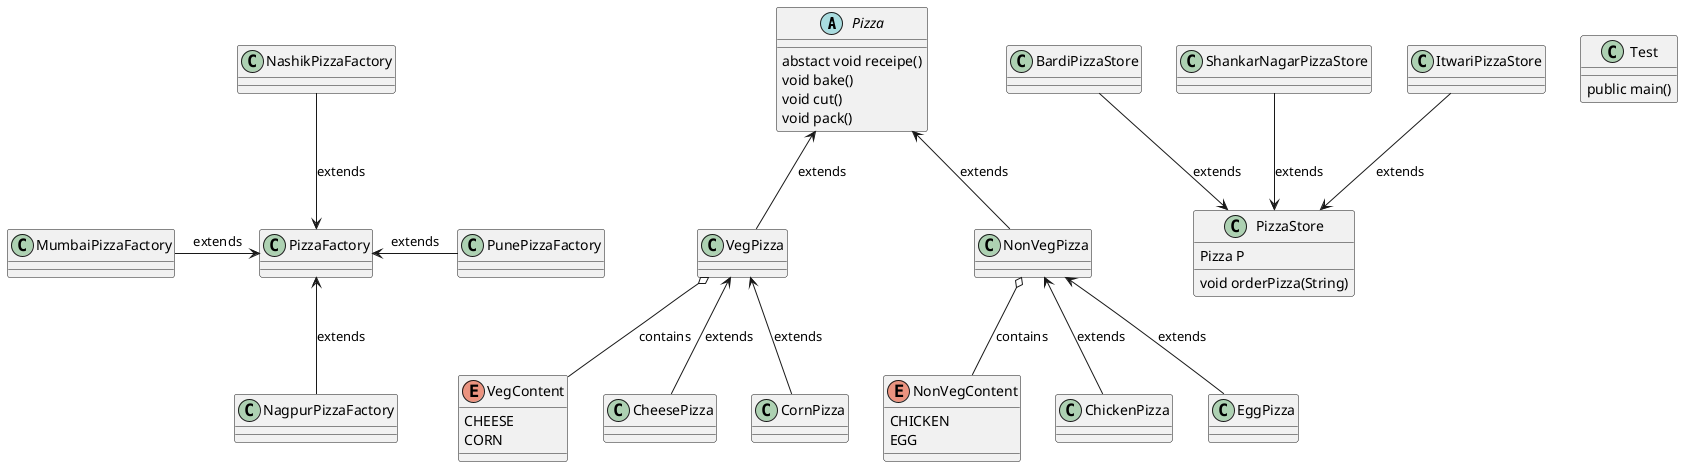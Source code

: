 @startuml


abstract class Pizza{
 abstact void receipe()
 void bake()
 void cut()
 void pack()
}
class VegPizza
{

}
 enum VegContent
 {
   CHEESE
   CORN
 }
class NonVegPizza
{

}
enum NonVegContent
{
  CHICKEN
  EGG
}

VegPizza o-- VegContent : contains
NonVegPizza o-- NonVegContent : contains

class CheesePizza{
}
class CornPizza{
}
class ChickenPizza{
}
class EggPizza
{
}

Pizza <-- VegPizza : extends
Pizza <-- NonVegPizza : extends
NonVegPizza <-- ChickenPizza : extends
NonVegPizza <-- EggPizza : extends
VegPizza <-- CornPizza : extends
VegPizza <-- CheesePizza : extends

class PizzaStore{
 Pizza P
 void orderPizza(String)
}

class Test
{
 public main()
}

class PizzaFactory
{

}
class NagpurPizzaFactory
{
}
class PunePizzaFactory
{
}
class MumbaiPizzaFactory
{
}
class NashikPizzaFactory
{
}


NagpurPizzaFactory -up-> PizzaFactory : extends
PunePizzaFactory -left-> PizzaFactory : extends
MumbaiPizzaFactory -right-> PizzaFactory : extends
NashikPizzaFactory -down-> PizzaFactory : extends

class PizzaStore
{
}
class BardiPizzaStore
{
}
class ShankarNagarPizzaStore
{
}
class ItwariPizzaStore
{
}

BardiPizzaStore --> PizzaStore :extends
ShankarNagarPizzaStore --> PizzaStore :extends
ItwariPizzaStore --> PizzaStore :extends

@enduml